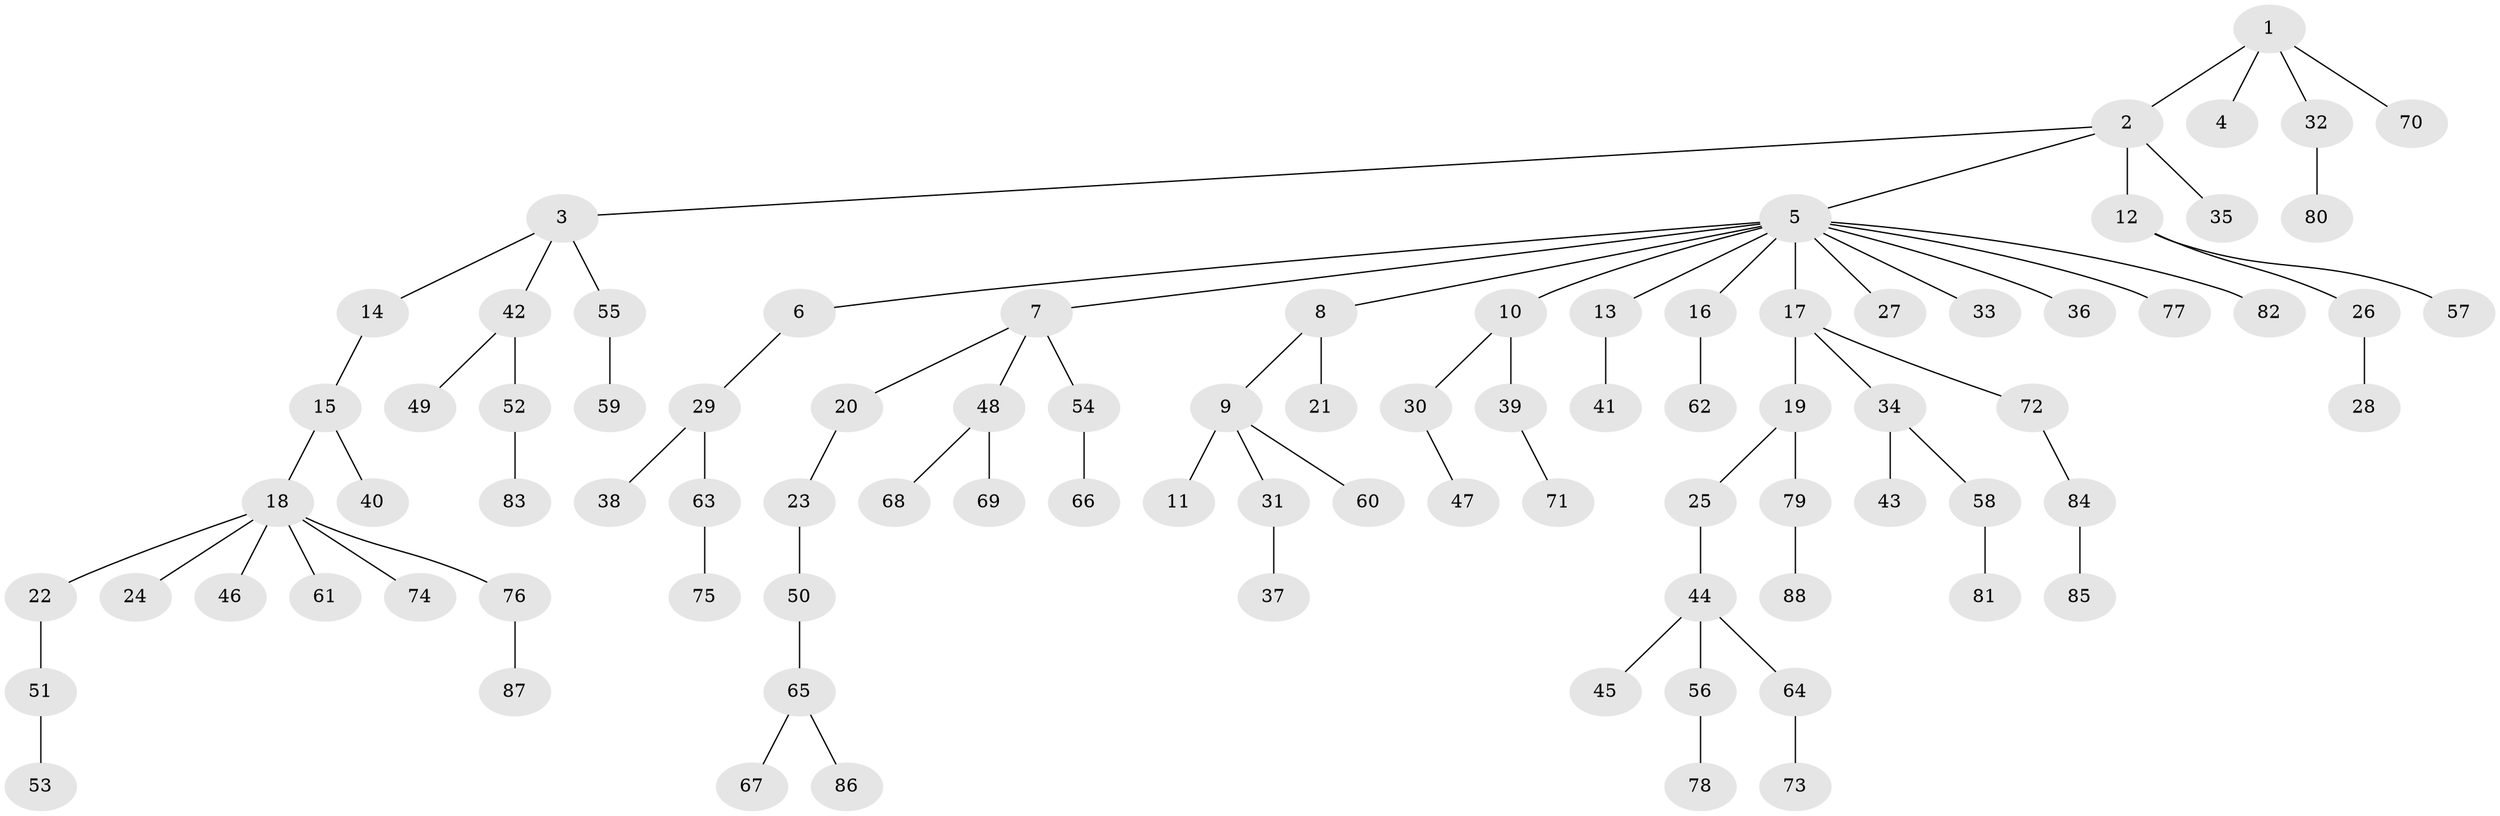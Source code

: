 // coarse degree distribution, {3: 0.08333333333333333, 16: 0.016666666666666666, 4: 0.06666666666666667, 1: 0.6166666666666667, 2: 0.18333333333333332, 5: 0.016666666666666666, 7: 0.016666666666666666}
// Generated by graph-tools (version 1.1) at 2025/24/03/03/25 07:24:07]
// undirected, 88 vertices, 87 edges
graph export_dot {
graph [start="1"]
  node [color=gray90,style=filled];
  1;
  2;
  3;
  4;
  5;
  6;
  7;
  8;
  9;
  10;
  11;
  12;
  13;
  14;
  15;
  16;
  17;
  18;
  19;
  20;
  21;
  22;
  23;
  24;
  25;
  26;
  27;
  28;
  29;
  30;
  31;
  32;
  33;
  34;
  35;
  36;
  37;
  38;
  39;
  40;
  41;
  42;
  43;
  44;
  45;
  46;
  47;
  48;
  49;
  50;
  51;
  52;
  53;
  54;
  55;
  56;
  57;
  58;
  59;
  60;
  61;
  62;
  63;
  64;
  65;
  66;
  67;
  68;
  69;
  70;
  71;
  72;
  73;
  74;
  75;
  76;
  77;
  78;
  79;
  80;
  81;
  82;
  83;
  84;
  85;
  86;
  87;
  88;
  1 -- 2;
  1 -- 4;
  1 -- 32;
  1 -- 70;
  2 -- 3;
  2 -- 5;
  2 -- 12;
  2 -- 35;
  3 -- 14;
  3 -- 42;
  3 -- 55;
  5 -- 6;
  5 -- 7;
  5 -- 8;
  5 -- 10;
  5 -- 13;
  5 -- 16;
  5 -- 17;
  5 -- 27;
  5 -- 33;
  5 -- 36;
  5 -- 77;
  5 -- 82;
  6 -- 29;
  7 -- 20;
  7 -- 48;
  7 -- 54;
  8 -- 9;
  8 -- 21;
  9 -- 11;
  9 -- 31;
  9 -- 60;
  10 -- 30;
  10 -- 39;
  12 -- 26;
  12 -- 57;
  13 -- 41;
  14 -- 15;
  15 -- 18;
  15 -- 40;
  16 -- 62;
  17 -- 19;
  17 -- 34;
  17 -- 72;
  18 -- 22;
  18 -- 24;
  18 -- 46;
  18 -- 61;
  18 -- 74;
  18 -- 76;
  19 -- 25;
  19 -- 79;
  20 -- 23;
  22 -- 51;
  23 -- 50;
  25 -- 44;
  26 -- 28;
  29 -- 38;
  29 -- 63;
  30 -- 47;
  31 -- 37;
  32 -- 80;
  34 -- 43;
  34 -- 58;
  39 -- 71;
  42 -- 49;
  42 -- 52;
  44 -- 45;
  44 -- 56;
  44 -- 64;
  48 -- 68;
  48 -- 69;
  50 -- 65;
  51 -- 53;
  52 -- 83;
  54 -- 66;
  55 -- 59;
  56 -- 78;
  58 -- 81;
  63 -- 75;
  64 -- 73;
  65 -- 67;
  65 -- 86;
  72 -- 84;
  76 -- 87;
  79 -- 88;
  84 -- 85;
}
